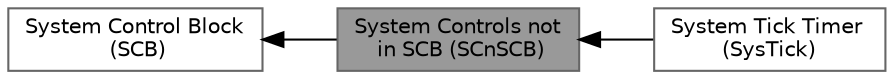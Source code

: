 digraph "System Controls not in SCB (SCnSCB)"
{
 // LATEX_PDF_SIZE
  bgcolor="transparent";
  edge [fontname=Helvetica,fontsize=10,labelfontname=Helvetica,labelfontsize=10];
  node [fontname=Helvetica,fontsize=10,shape=box,height=0.2,width=0.4];
  rankdir=LR;
  Node2 [id="Node000002",label="System Control Block\l (SCB)",height=0.2,width=0.4,color="grey40", fillcolor="white", style="filled",URL="$group__CMSIS__SCB.html",tooltip="Type definitions for the System Control Block Registers."];
  Node1 [id="Node000001",label="System Controls not\l in SCB (SCnSCB)",height=0.2,width=0.4,color="gray40", fillcolor="grey60", style="filled", fontcolor="black",tooltip="Type definitions for the System Control and ID Register not in the SCB."];
  Node3 [id="Node000003",label="System Tick Timer \l(SysTick)",height=0.2,width=0.4,color="grey40", fillcolor="white", style="filled",URL="$group__CMSIS__SysTick.html",tooltip="Type definitions for the System Timer Registers."];
  Node2->Node1 [shape=plaintext, dir="back", style="solid"];
  Node1->Node3 [shape=plaintext, dir="back", style="solid"];
}

